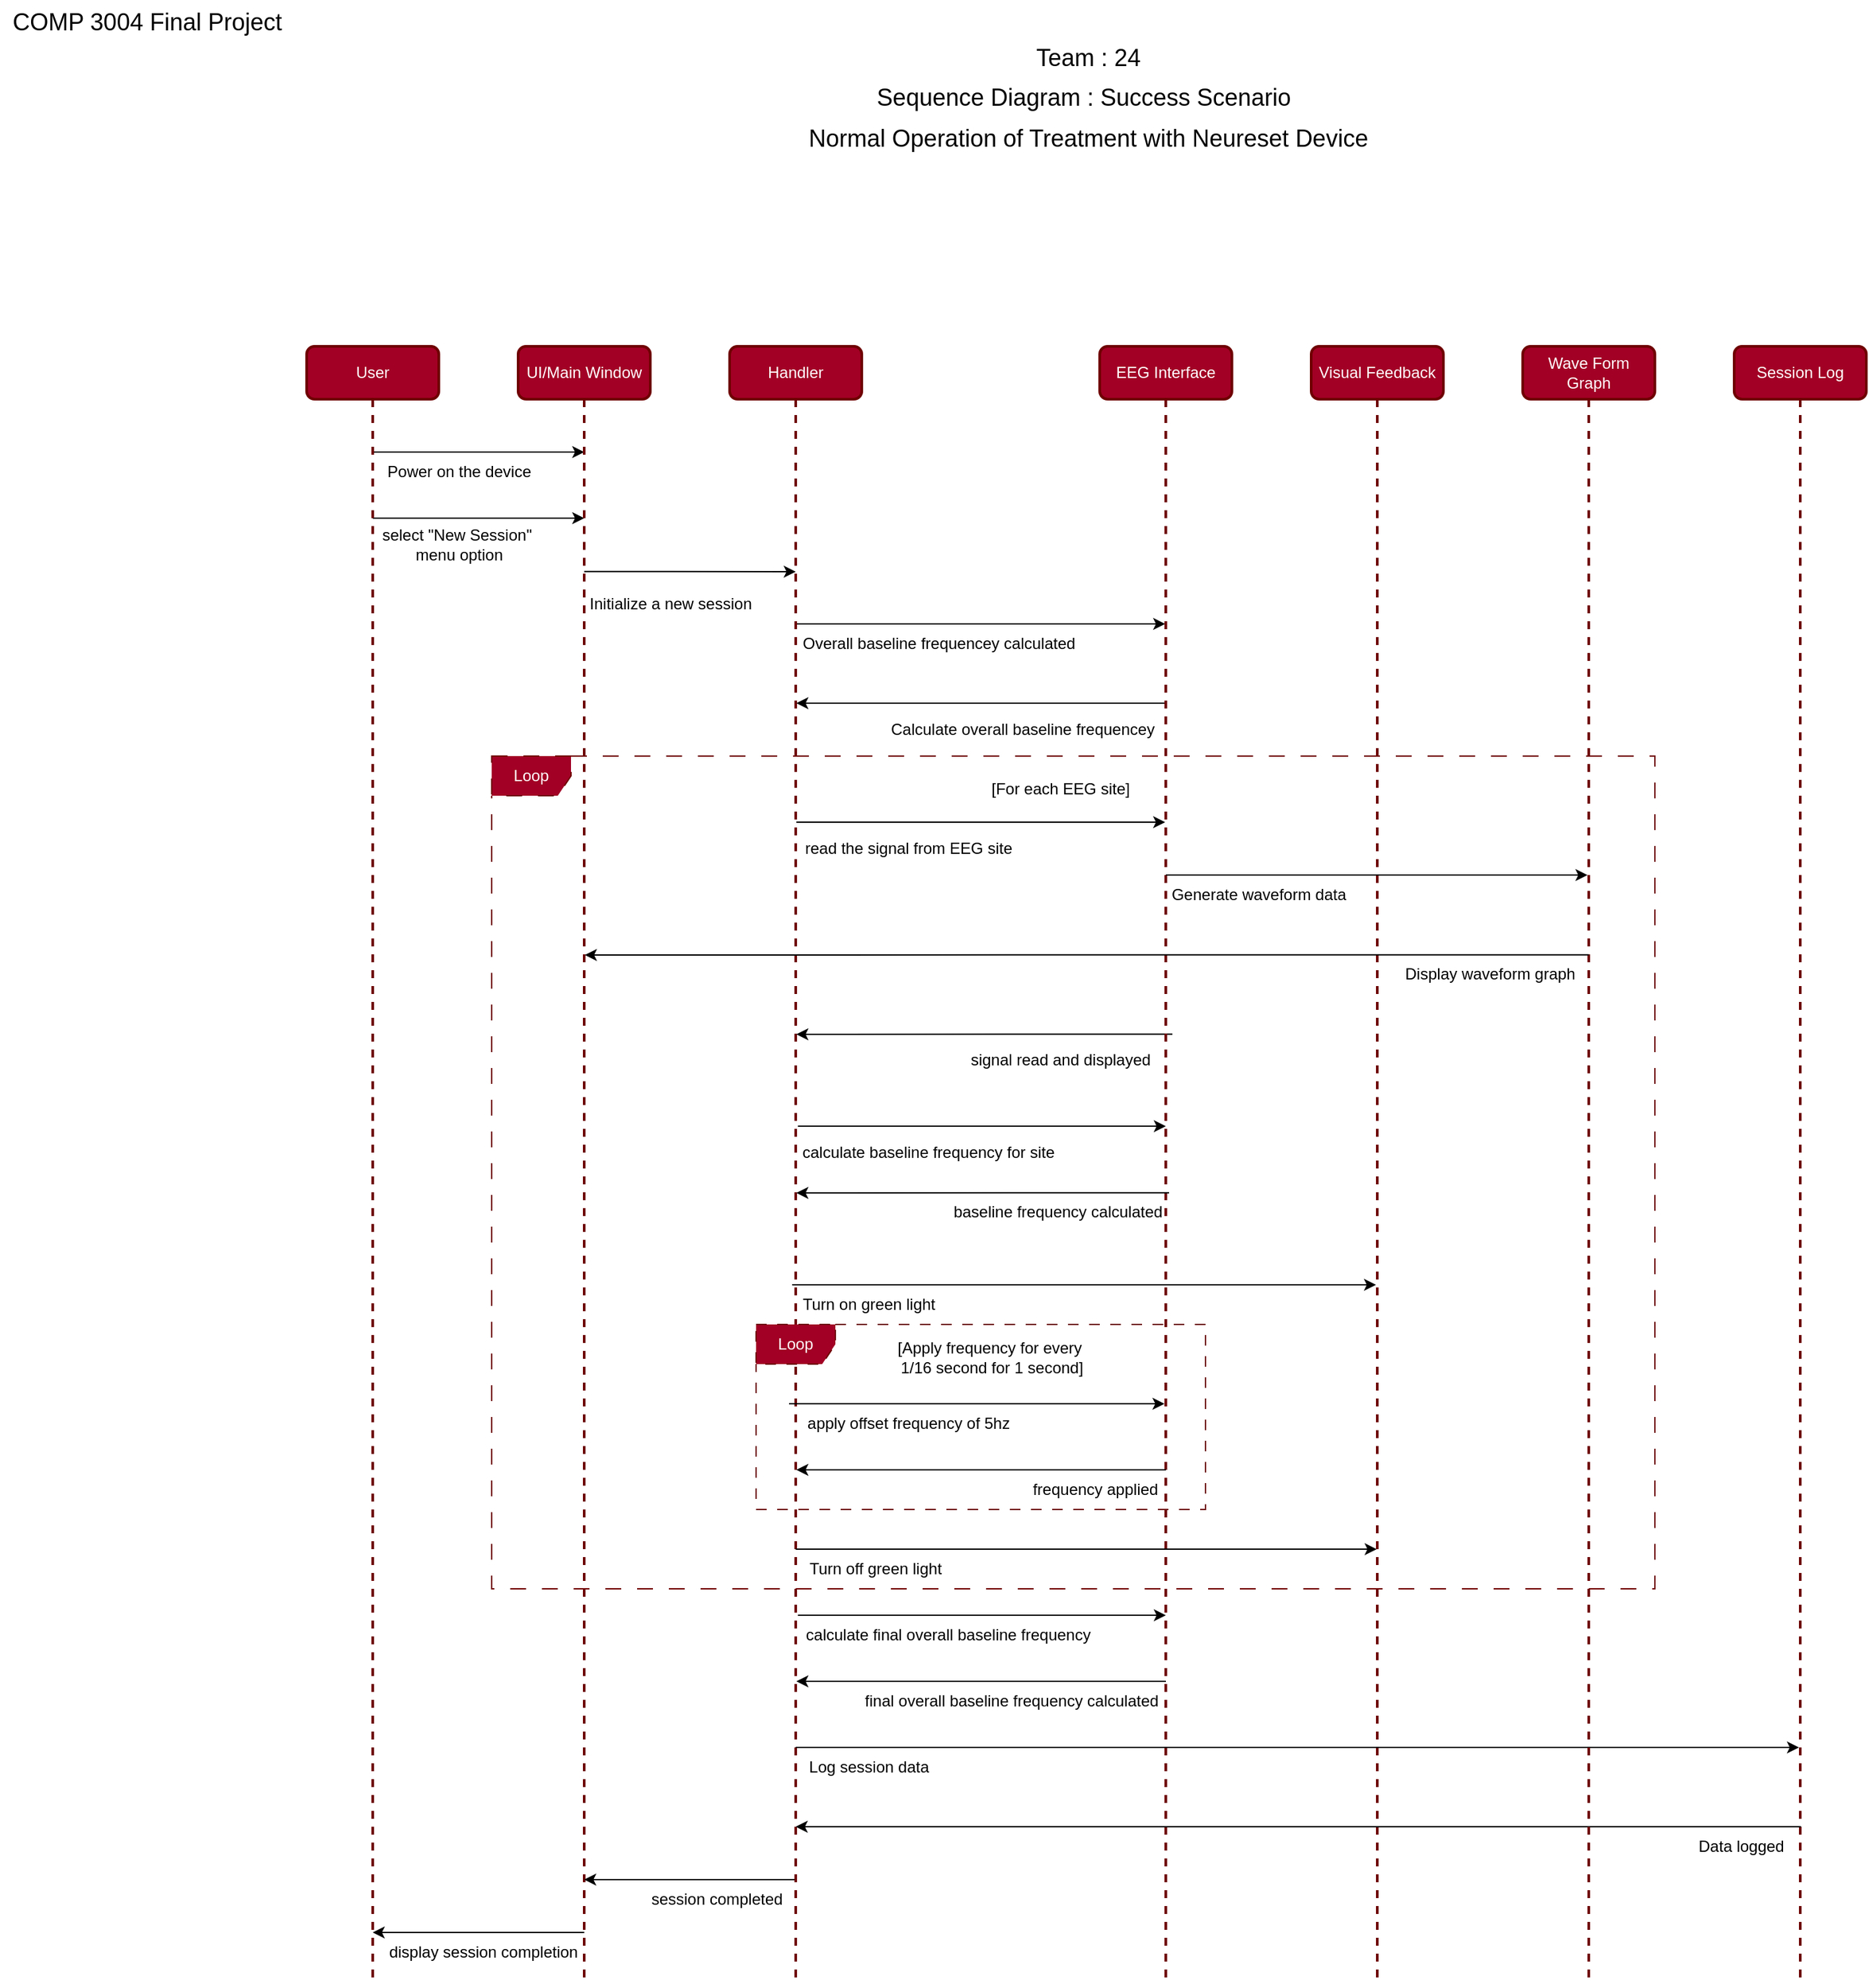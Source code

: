 <mxfile version="24.0.4" type="device">
  <diagram name="Page-1" id="2YBvvXClWsGukQMizWep">
    <mxGraphModel dx="5349" dy="1206" grid="0" gridSize="10" guides="1" tooltips="1" connect="1" arrows="1" fold="1" page="1" pageScale="1" pageWidth="3300" pageHeight="4681" background="#ffffff" math="0" shadow="0">
      <root>
        <mxCell id="0" />
        <mxCell id="1" parent="0" />
        <mxCell id="Qg9o9xCd_ylWm4-MOZsv-5" style="edgeStyle=elbowEdgeStyle;rounded=0;orthogonalLoop=1;jettySize=auto;html=1;elbow=vertical;curved=0;labelBackgroundColor=none;fontColor=default;" edge="1" parent="1">
          <mxGeometry relative="1" as="geometry">
            <mxPoint x="-2190" y="403" as="sourcePoint" />
            <mxPoint x="-2030" y="403" as="targetPoint" />
          </mxGeometry>
        </mxCell>
        <mxCell id="Qg9o9xCd_ylWm4-MOZsv-7" style="edgeStyle=elbowEdgeStyle;rounded=0;orthogonalLoop=1;jettySize=auto;html=1;elbow=vertical;curved=0;labelBackgroundColor=none;fontColor=default;" edge="1" parent="1">
          <mxGeometry relative="1" as="geometry">
            <mxPoint x="-2190" y="453" as="sourcePoint" />
            <mxPoint x="-2030" y="453" as="targetPoint" />
          </mxGeometry>
        </mxCell>
        <mxCell id="aM9ryv3xv72pqoxQDRHE-1" value="User" style="shape=umlLifeline;perimeter=lifelinePerimeter;whiteSpace=wrap;html=1;container=0;dropTarget=0;collapsible=0;recursiveResize=0;outlineConnect=0;portConstraint=eastwest;newEdgeStyle={&quot;edgeStyle&quot;:&quot;elbowEdgeStyle&quot;,&quot;elbow&quot;:&quot;vertical&quot;,&quot;curved&quot;:0,&quot;rounded&quot;:0};rounded=1;strokeWidth=2;labelBackgroundColor=none;fillColor=#a20025;fontColor=#ffffff;strokeColor=#6F0000;" parent="1" vertex="1">
          <mxGeometry x="-2240" y="323" width="100" height="1240" as="geometry" />
        </mxCell>
        <mxCell id="Qg9o9xCd_ylWm4-MOZsv-9" style="edgeStyle=elbowEdgeStyle;rounded=0;orthogonalLoop=1;jettySize=auto;html=1;elbow=vertical;curved=0;labelBackgroundColor=none;fontColor=default;" edge="1" parent="1">
          <mxGeometry relative="1" as="geometry">
            <mxPoint x="-2030" y="493.33" as="sourcePoint" />
            <mxPoint x="-1870" y="493.33" as="targetPoint" />
          </mxGeometry>
        </mxCell>
        <mxCell id="aM9ryv3xv72pqoxQDRHE-5" value="UI/Main Window" style="shape=umlLifeline;perimeter=lifelinePerimeter;whiteSpace=wrap;html=1;container=0;dropTarget=0;collapsible=0;recursiveResize=0;outlineConnect=0;portConstraint=eastwest;newEdgeStyle={&quot;edgeStyle&quot;:&quot;elbowEdgeStyle&quot;,&quot;elbow&quot;:&quot;vertical&quot;,&quot;curved&quot;:0,&quot;rounded&quot;:0};rounded=1;strokeWidth=2;labelBackgroundColor=none;fillColor=#a20025;fontColor=#ffffff;strokeColor=#6F0000;" parent="1" vertex="1">
          <mxGeometry x="-2080" y="323" width="100" height="1240" as="geometry" />
        </mxCell>
        <mxCell id="Qg9o9xCd_ylWm4-MOZsv-11" style="edgeStyle=elbowEdgeStyle;rounded=0;orthogonalLoop=1;jettySize=auto;html=1;elbow=vertical;curved=0;labelBackgroundColor=none;fontColor=default;" edge="1" parent="1" source="Qg9o9xCd_ylWm4-MOZsv-1">
          <mxGeometry relative="1" as="geometry">
            <mxPoint x="-1750.5" y="533" as="sourcePoint" />
            <mxPoint x="-1590.5" y="533" as="targetPoint" />
          </mxGeometry>
        </mxCell>
        <mxCell id="Qg9o9xCd_ylWm4-MOZsv-16" style="edgeStyle=elbowEdgeStyle;rounded=0;orthogonalLoop=1;jettySize=auto;html=1;elbow=vertical;curved=0;labelBackgroundColor=none;fontColor=default;" edge="1" parent="1" source="Qg9o9xCd_ylWm4-MOZsv-1">
          <mxGeometry relative="1" as="geometry">
            <mxPoint x="-1750.5" y="683" as="sourcePoint" />
            <mxPoint x="-1590.5" y="683" as="targetPoint" />
          </mxGeometry>
        </mxCell>
        <mxCell id="Qg9o9xCd_ylWm4-MOZsv-51" style="edgeStyle=elbowEdgeStyle;rounded=0;orthogonalLoop=1;jettySize=auto;html=1;elbow=vertical;curved=0;labelBackgroundColor=none;fontColor=default;" edge="1" parent="1">
          <mxGeometry relative="1" as="geometry">
            <mxPoint x="-1870" y="1483" as="sourcePoint" />
            <mxPoint x="-2030" y="1483" as="targetPoint" />
          </mxGeometry>
        </mxCell>
        <mxCell id="Qg9o9xCd_ylWm4-MOZsv-1" value="Handler" style="shape=umlLifeline;perimeter=lifelinePerimeter;whiteSpace=wrap;html=1;container=0;dropTarget=0;collapsible=0;recursiveResize=0;outlineConnect=0;portConstraint=eastwest;newEdgeStyle={&quot;edgeStyle&quot;:&quot;elbowEdgeStyle&quot;,&quot;elbow&quot;:&quot;vertical&quot;,&quot;curved&quot;:0,&quot;rounded&quot;:0};rounded=1;strokeWidth=2;labelBackgroundColor=none;fillColor=#a20025;fontColor=#ffffff;strokeColor=#6F0000;" vertex="1" parent="1">
          <mxGeometry x="-1920" y="323" width="100" height="1240" as="geometry" />
        </mxCell>
        <mxCell id="Qg9o9xCd_ylWm4-MOZsv-13" style="edgeStyle=elbowEdgeStyle;rounded=0;orthogonalLoop=1;jettySize=auto;html=1;elbow=vertical;curved=0;labelBackgroundColor=none;fontColor=default;" edge="1" parent="1" target="Qg9o9xCd_ylWm4-MOZsv-1">
          <mxGeometry relative="1" as="geometry">
            <mxPoint x="-1590.5" y="593" as="sourcePoint" />
            <mxPoint x="-1750.5" y="593" as="targetPoint" />
          </mxGeometry>
        </mxCell>
        <mxCell id="Qg9o9xCd_ylWm4-MOZsv-18" style="edgeStyle=elbowEdgeStyle;rounded=0;orthogonalLoop=1;jettySize=auto;html=1;elbow=vertical;curved=0;labelBackgroundColor=none;fontColor=default;" edge="1" parent="1" target="Qg9o9xCd_ylWm4-MOZsv-1">
          <mxGeometry relative="1" as="geometry">
            <mxPoint x="-1585" y="843.33" as="sourcePoint" />
            <mxPoint x="-1745" y="843.33" as="targetPoint" />
          </mxGeometry>
        </mxCell>
        <mxCell id="Qg9o9xCd_ylWm4-MOZsv-2" value="EEG Interface" style="shape=umlLifeline;perimeter=lifelinePerimeter;whiteSpace=wrap;html=1;container=0;dropTarget=0;collapsible=0;recursiveResize=0;outlineConnect=0;portConstraint=eastwest;newEdgeStyle={&quot;edgeStyle&quot;:&quot;elbowEdgeStyle&quot;,&quot;elbow&quot;:&quot;vertical&quot;,&quot;curved&quot;:0,&quot;rounded&quot;:0};rounded=1;strokeWidth=2;labelBackgroundColor=none;fillColor=#a20025;fontColor=#ffffff;strokeColor=#6F0000;" vertex="1" parent="1">
          <mxGeometry x="-1640" y="323" width="100" height="1240" as="geometry" />
        </mxCell>
        <mxCell id="Qg9o9xCd_ylWm4-MOZsv-3" value="Visual Feedback" style="shape=umlLifeline;perimeter=lifelinePerimeter;whiteSpace=wrap;html=1;container=0;dropTarget=0;collapsible=0;recursiveResize=0;outlineConnect=0;portConstraint=eastwest;newEdgeStyle={&quot;edgeStyle&quot;:&quot;elbowEdgeStyle&quot;,&quot;elbow&quot;:&quot;vertical&quot;,&quot;curved&quot;:0,&quot;rounded&quot;:0};rounded=1;strokeWidth=2;labelBackgroundColor=none;fillColor=#a20025;fontColor=#ffffff;strokeColor=#6F0000;" vertex="1" parent="1">
          <mxGeometry x="-1480" y="323" width="100" height="1240" as="geometry" />
        </mxCell>
        <mxCell id="Qg9o9xCd_ylWm4-MOZsv-4" value="Session Log" style="shape=umlLifeline;perimeter=lifelinePerimeter;whiteSpace=wrap;html=1;container=0;dropTarget=0;collapsible=0;recursiveResize=0;outlineConnect=0;portConstraint=eastwest;newEdgeStyle={&quot;edgeStyle&quot;:&quot;elbowEdgeStyle&quot;,&quot;elbow&quot;:&quot;vertical&quot;,&quot;curved&quot;:0,&quot;rounded&quot;:0};rounded=1;strokeWidth=2;labelBackgroundColor=none;fillColor=#a20025;fontColor=#ffffff;strokeColor=#6F0000;" vertex="1" parent="1">
          <mxGeometry x="-1160" y="323" width="100" height="1240" as="geometry" />
        </mxCell>
        <mxCell id="Qg9o9xCd_ylWm4-MOZsv-6" value="Power on the device" style="text;html=1;align=center;verticalAlign=middle;resizable=0;points=[];autosize=1;strokeColor=none;fillColor=none;labelBackgroundColor=none;" vertex="1" parent="1">
          <mxGeometry x="-2190" y="403" width="130" height="30" as="geometry" />
        </mxCell>
        <mxCell id="Qg9o9xCd_ylWm4-MOZsv-8" value="select &quot;New Session&quot;&amp;nbsp;&lt;div&gt;menu option&lt;/div&gt;" style="text;html=1;align=center;verticalAlign=middle;resizable=0;points=[];autosize=1;strokeColor=none;fillColor=none;labelBackgroundColor=none;" vertex="1" parent="1">
          <mxGeometry x="-2195" y="453" width="140" height="40" as="geometry" />
        </mxCell>
        <mxCell id="Qg9o9xCd_ylWm4-MOZsv-10" value="Initialize a new session" style="text;html=1;align=center;verticalAlign=middle;resizable=0;points=[];autosize=1;strokeColor=none;fillColor=none;labelBackgroundColor=none;" vertex="1" parent="1">
          <mxGeometry x="-2040" y="503" width="150" height="30" as="geometry" />
        </mxCell>
        <mxCell id="Qg9o9xCd_ylWm4-MOZsv-12" value="Calculate overall&amp;nbsp;&lt;span style=&quot;background-color: initial;&quot;&gt;baseline frequencey&amp;nbsp;&lt;/span&gt;" style="text;html=1;align=center;verticalAlign=middle;resizable=0;points=[];autosize=1;strokeColor=none;fillColor=none;labelBackgroundColor=none;" vertex="1" parent="1">
          <mxGeometry x="-1812.5" y="598" width="230" height="30" as="geometry" />
        </mxCell>
        <mxCell id="Qg9o9xCd_ylWm4-MOZsv-14" value="Overall baseline&amp;nbsp;&lt;span style=&quot;background-color: initial;&quot;&gt;frequencey&amp;nbsp;&lt;/span&gt;&lt;span style=&quot;background-color: initial;&quot;&gt;calculated&lt;/span&gt;" style="text;html=1;align=center;verticalAlign=middle;resizable=0;points=[];autosize=1;strokeColor=none;fillColor=none;labelBackgroundColor=none;" vertex="1" parent="1">
          <mxGeometry x="-1877.5" y="533" width="230" height="30" as="geometry" />
        </mxCell>
        <mxCell id="Qg9o9xCd_ylWm4-MOZsv-15" value="[For each EEG site]" style="text;html=1;align=center;verticalAlign=middle;resizable=0;points=[];autosize=1;strokeColor=none;fillColor=none;labelBackgroundColor=none;" vertex="1" parent="1">
          <mxGeometry x="-1735" y="643" width="130" height="30" as="geometry" />
        </mxCell>
        <mxCell id="Qg9o9xCd_ylWm4-MOZsv-17" value="read the signal from&amp;nbsp;&lt;span style=&quot;background-color: initial;&quot;&gt;EEG site&lt;/span&gt;" style="text;html=1;align=center;verticalAlign=middle;resizable=0;points=[];autosize=1;strokeColor=none;fillColor=none;labelBackgroundColor=none;" vertex="1" parent="1">
          <mxGeometry x="-1875" y="688" width="180" height="30" as="geometry" />
        </mxCell>
        <mxCell id="Qg9o9xCd_ylWm4-MOZsv-19" value="signal read and displayed" style="text;html=1;align=center;verticalAlign=middle;resizable=0;points=[];autosize=1;strokeColor=none;fillColor=none;labelBackgroundColor=none;" vertex="1" parent="1">
          <mxGeometry x="-1750" y="848" width="160" height="30" as="geometry" />
        </mxCell>
        <mxCell id="Qg9o9xCd_ylWm4-MOZsv-20" style="edgeStyle=elbowEdgeStyle;rounded=0;orthogonalLoop=1;jettySize=auto;html=1;elbow=vertical;curved=0;labelBackgroundColor=none;fontColor=default;" edge="1" parent="1">
          <mxGeometry relative="1" as="geometry">
            <mxPoint x="-1868.333" y="912.997" as="sourcePoint" />
            <mxPoint x="-1590" y="913.33" as="targetPoint" />
          </mxGeometry>
        </mxCell>
        <mxCell id="Qg9o9xCd_ylWm4-MOZsv-21" value="calculate baseline&lt;span style=&quot;background-color: initial;&quot;&gt;&amp;nbsp;frequency for site&lt;/span&gt;" style="text;html=1;align=center;verticalAlign=middle;resizable=0;points=[];autosize=1;strokeColor=none;fillColor=none;labelBackgroundColor=none;" vertex="1" parent="1">
          <mxGeometry x="-1875" y="918" width="210" height="30" as="geometry" />
        </mxCell>
        <mxCell id="Qg9o9xCd_ylWm4-MOZsv-22" style="edgeStyle=elbowEdgeStyle;rounded=0;orthogonalLoop=1;jettySize=auto;html=1;elbow=vertical;curved=0;labelBackgroundColor=none;fontColor=default;" edge="1" parent="1" target="Qg9o9xCd_ylWm4-MOZsv-1">
          <mxGeometry relative="1" as="geometry">
            <mxPoint x="-1587.5" y="963.33" as="sourcePoint" />
            <mxPoint x="-1747.5" y="963.33" as="targetPoint" />
          </mxGeometry>
        </mxCell>
        <mxCell id="Qg9o9xCd_ylWm4-MOZsv-23" value="baseline frequency&amp;nbsp;&lt;span style=&quot;background-color: initial;&quot;&gt;calculated&lt;/span&gt;" style="text;html=1;align=center;verticalAlign=middle;resizable=0;points=[];autosize=1;strokeColor=none;fillColor=none;labelBackgroundColor=none;" vertex="1" parent="1">
          <mxGeometry x="-1762.5" y="963" width="180" height="30" as="geometry" />
        </mxCell>
        <mxCell id="Qg9o9xCd_ylWm4-MOZsv-24" style="edgeStyle=elbowEdgeStyle;rounded=0;orthogonalLoop=1;jettySize=auto;html=1;elbow=vertical;curved=0;labelBackgroundColor=none;fontColor=default;" edge="1" parent="1" target="Qg9o9xCd_ylWm4-MOZsv-3">
          <mxGeometry relative="1" as="geometry">
            <mxPoint x="-1872.663" y="1033.003" as="sourcePoint" />
            <mxPoint x="-1432" y="1033" as="targetPoint" />
            <Array as="points">
              <mxPoint x="-1870" y="1033" />
            </Array>
          </mxGeometry>
        </mxCell>
        <mxCell id="Qg9o9xCd_ylWm4-MOZsv-25" value="Turn on green light" style="text;html=1;align=center;verticalAlign=middle;resizable=0;points=[];autosize=1;strokeColor=none;fillColor=none;labelBackgroundColor=none;" vertex="1" parent="1">
          <mxGeometry x="-1875" y="1033" width="120" height="30" as="geometry" />
        </mxCell>
        <mxCell id="Qg9o9xCd_ylWm4-MOZsv-28" value="apply offset frequency of 5hz" style="text;html=1;align=center;verticalAlign=middle;resizable=0;points=[];autosize=1;strokeColor=none;fillColor=none;labelBackgroundColor=none;" vertex="1" parent="1">
          <mxGeometry x="-1875" y="1123" width="180" height="30" as="geometry" />
        </mxCell>
        <mxCell id="Qg9o9xCd_ylWm4-MOZsv-29" style="edgeStyle=elbowEdgeStyle;rounded=0;orthogonalLoop=1;jettySize=auto;html=1;elbow=vertical;curved=0;labelBackgroundColor=none;fontColor=default;" edge="1" parent="1" target="Qg9o9xCd_ylWm4-MOZsv-1">
          <mxGeometry relative="1" as="geometry">
            <mxPoint x="-1590" y="1173" as="sourcePoint" />
            <mxPoint x="-1750" y="1173" as="targetPoint" />
          </mxGeometry>
        </mxCell>
        <mxCell id="Qg9o9xCd_ylWm4-MOZsv-30" value="frequency applied&amp;nbsp;" style="text;html=1;align=center;verticalAlign=middle;resizable=0;points=[];autosize=1;strokeColor=none;fillColor=none;labelBackgroundColor=none;" vertex="1" parent="1">
          <mxGeometry x="-1702.5" y="1173" width="120" height="30" as="geometry" />
        </mxCell>
        <mxCell id="Qg9o9xCd_ylWm4-MOZsv-31" style="edgeStyle=elbowEdgeStyle;rounded=0;orthogonalLoop=1;jettySize=auto;html=1;elbow=vertical;curved=0;labelBackgroundColor=none;fontColor=default;" edge="1" parent="1">
          <mxGeometry relative="1" as="geometry">
            <mxPoint x="-1862.5" y="1233" as="sourcePoint" />
            <mxPoint x="-1430.5" y="1233" as="targetPoint" />
            <Array as="points">
              <mxPoint x="-1870" y="1233" />
            </Array>
          </mxGeometry>
        </mxCell>
        <mxCell id="Qg9o9xCd_ylWm4-MOZsv-32" value="Turn off green light" style="text;html=1;align=center;verticalAlign=middle;resizable=0;points=[];autosize=1;strokeColor=none;fillColor=none;labelBackgroundColor=none;" vertex="1" parent="1">
          <mxGeometry x="-1870" y="1233" width="120" height="30" as="geometry" />
        </mxCell>
        <mxCell id="Qg9o9xCd_ylWm4-MOZsv-33" style="edgeStyle=elbowEdgeStyle;rounded=0;orthogonalLoop=1;jettySize=auto;html=1;elbow=vertical;curved=0;labelBackgroundColor=none;fontColor=default;" edge="1" parent="1" target="Qg9o9xCd_ylWm4-MOZsv-2">
          <mxGeometry relative="1" as="geometry">
            <mxPoint x="-1875" y="1123" as="sourcePoint" />
            <mxPoint x="-1715" y="1123" as="targetPoint" />
          </mxGeometry>
        </mxCell>
        <mxCell id="Qg9o9xCd_ylWm4-MOZsv-34" value="calculate final overall&amp;nbsp;&lt;span style=&quot;background-color: initial;&quot;&gt;baseline frequency&lt;/span&gt;" style="text;html=1;align=center;verticalAlign=middle;resizable=0;points=[];autosize=1;strokeColor=none;fillColor=none;labelBackgroundColor=none;" vertex="1" parent="1">
          <mxGeometry x="-1875" y="1283" width="240" height="30" as="geometry" />
        </mxCell>
        <mxCell id="Qg9o9xCd_ylWm4-MOZsv-35" style="edgeStyle=elbowEdgeStyle;rounded=0;orthogonalLoop=1;jettySize=auto;html=1;elbow=vertical;curved=0;labelBackgroundColor=none;fontColor=default;" edge="1" parent="1" target="Qg9o9xCd_ylWm4-MOZsv-1">
          <mxGeometry relative="1" as="geometry">
            <mxPoint x="-1590" y="1333" as="sourcePoint" />
            <mxPoint x="-1750" y="1333" as="targetPoint" />
          </mxGeometry>
        </mxCell>
        <mxCell id="Qg9o9xCd_ylWm4-MOZsv-36" value="final overall baseline&amp;nbsp;&lt;span style=&quot;background-color: initial;&quot;&gt;frequency calculated&lt;/span&gt;" style="text;html=1;align=center;verticalAlign=middle;resizable=0;points=[];autosize=1;strokeColor=none;fillColor=none;labelBackgroundColor=none;" vertex="1" parent="1">
          <mxGeometry x="-1832.5" y="1333" width="250" height="30" as="geometry" />
        </mxCell>
        <mxCell id="Qg9o9xCd_ylWm4-MOZsv-37" style="edgeStyle=elbowEdgeStyle;rounded=0;orthogonalLoop=1;jettySize=auto;html=1;elbow=vertical;curved=0;labelBackgroundColor=none;fontColor=default;" edge="1" parent="1" target="Qg9o9xCd_ylWm4-MOZsv-4">
          <mxGeometry relative="1" as="geometry">
            <mxPoint x="-1870" y="1383" as="sourcePoint" />
            <mxPoint x="-1230.5" y="1383.333" as="targetPoint" />
            <Array as="points">
              <mxPoint x="-1100" y="1383" />
            </Array>
          </mxGeometry>
        </mxCell>
        <mxCell id="Qg9o9xCd_ylWm4-MOZsv-38" value="Log session data" style="text;html=1;align=center;verticalAlign=middle;resizable=0;points=[];autosize=1;strokeColor=none;fillColor=none;labelBackgroundColor=none;" vertex="1" parent="1">
          <mxGeometry x="-1870" y="1383" width="110" height="30" as="geometry" />
        </mxCell>
        <mxCell id="Qg9o9xCd_ylWm4-MOZsv-39" style="edgeStyle=elbowEdgeStyle;rounded=0;orthogonalLoop=1;jettySize=auto;html=1;elbow=vertical;curved=0;labelBackgroundColor=none;fontColor=default;" edge="1" parent="1">
          <mxGeometry relative="1" as="geometry">
            <mxPoint x="-1269.5" y="1443" as="sourcePoint" />
            <mxPoint x="-1870" y="1443" as="targetPoint" />
            <Array as="points">
              <mxPoint x="-1109.5" y="1443" />
            </Array>
          </mxGeometry>
        </mxCell>
        <mxCell id="Qg9o9xCd_ylWm4-MOZsv-40" value="Data logged" style="text;html=1;align=center;verticalAlign=middle;resizable=0;points=[];autosize=1;strokeColor=none;fillColor=none;labelBackgroundColor=none;" vertex="1" parent="1">
          <mxGeometry x="-1200" y="1443" width="90" height="30" as="geometry" />
        </mxCell>
        <mxCell id="Qg9o9xCd_ylWm4-MOZsv-41" value="Wave Form Graph" style="shape=umlLifeline;perimeter=lifelinePerimeter;whiteSpace=wrap;html=1;container=0;dropTarget=0;collapsible=0;recursiveResize=0;outlineConnect=0;portConstraint=eastwest;newEdgeStyle={&quot;edgeStyle&quot;:&quot;elbowEdgeStyle&quot;,&quot;elbow&quot;:&quot;vertical&quot;,&quot;curved&quot;:0,&quot;rounded&quot;:0};shadow=0;textShadow=0;glass=0;rounded=1;strokeWidth=2;labelBackgroundColor=none;fillColor=#a20025;fontColor=#ffffff;strokeColor=#6F0000;" vertex="1" parent="1">
          <mxGeometry x="-1320" y="323" width="100" height="1240" as="geometry" />
        </mxCell>
        <mxCell id="Qg9o9xCd_ylWm4-MOZsv-43" style="edgeStyle=elbowEdgeStyle;rounded=0;orthogonalLoop=1;jettySize=auto;html=1;elbow=vertical;curved=0;labelBackgroundColor=none;fontColor=default;" edge="1" parent="1" target="Qg9o9xCd_ylWm4-MOZsv-41">
          <mxGeometry relative="1" as="geometry">
            <mxPoint x="-1590" y="723" as="sourcePoint" />
            <mxPoint x="-1309.5" y="723" as="targetPoint" />
          </mxGeometry>
        </mxCell>
        <mxCell id="Qg9o9xCd_ylWm4-MOZsv-44" value="Generate waveform data" style="text;html=1;align=center;verticalAlign=middle;resizable=0;points=[];autosize=1;strokeColor=none;fillColor=none;labelBackgroundColor=none;" vertex="1" parent="1">
          <mxGeometry x="-1600" y="723" width="160" height="30" as="geometry" />
        </mxCell>
        <mxCell id="Qg9o9xCd_ylWm4-MOZsv-45" style="edgeStyle=elbowEdgeStyle;rounded=0;orthogonalLoop=1;jettySize=auto;html=1;elbow=vertical;curved=0;labelBackgroundColor=none;fontColor=default;" edge="1" parent="1" target="aM9ryv3xv72pqoxQDRHE-5">
          <mxGeometry relative="1" as="geometry">
            <mxPoint x="-1270" y="783.33" as="sourcePoint" />
            <mxPoint x="-1430" y="783.33" as="targetPoint" />
          </mxGeometry>
        </mxCell>
        <mxCell id="Qg9o9xCd_ylWm4-MOZsv-46" value="Display waveform graph" style="text;html=1;align=center;verticalAlign=middle;resizable=0;points=[];autosize=1;strokeColor=none;fillColor=none;labelBackgroundColor=none;" vertex="1" parent="1">
          <mxGeometry x="-1420" y="783" width="150" height="30" as="geometry" />
        </mxCell>
        <mxCell id="Qg9o9xCd_ylWm4-MOZsv-26" value="[Apply frequency for every&amp;nbsp;&lt;div&gt;&lt;span style=&quot;background-color: initial;&quot;&gt;1/16 second for 1 second]&lt;/span&gt;&lt;/div&gt;" style="text;html=1;align=center;verticalAlign=middle;resizable=0;points=[];autosize=1;strokeColor=none;fillColor=none;labelBackgroundColor=none;" vertex="1" parent="1">
          <mxGeometry x="-1807.5" y="1068" width="170" height="40" as="geometry" />
        </mxCell>
        <mxCell id="Qg9o9xCd_ylWm4-MOZsv-50" style="edgeStyle=elbowEdgeStyle;rounded=0;orthogonalLoop=1;jettySize=auto;html=1;elbow=vertical;curved=0;labelBackgroundColor=none;fontColor=default;" edge="1" parent="1">
          <mxGeometry relative="1" as="geometry">
            <mxPoint x="-1868.333" y="1282.997" as="sourcePoint" />
            <mxPoint x="-1590" y="1283.33" as="targetPoint" />
          </mxGeometry>
        </mxCell>
        <mxCell id="Qg9o9xCd_ylWm4-MOZsv-52" value="session completed" style="text;html=1;align=center;verticalAlign=middle;resizable=0;points=[];autosize=1;strokeColor=none;fillColor=none;labelBackgroundColor=none;" vertex="1" parent="1">
          <mxGeometry x="-1990" y="1483" width="120" height="30" as="geometry" />
        </mxCell>
        <mxCell id="Qg9o9xCd_ylWm4-MOZsv-53" style="edgeStyle=elbowEdgeStyle;rounded=0;orthogonalLoop=1;jettySize=auto;html=1;elbow=vertical;curved=0;labelBackgroundColor=none;fontColor=default;" edge="1" parent="1">
          <mxGeometry relative="1" as="geometry">
            <mxPoint x="-2030" y="1523" as="sourcePoint" />
            <mxPoint x="-2190" y="1523" as="targetPoint" />
          </mxGeometry>
        </mxCell>
        <mxCell id="Qg9o9xCd_ylWm4-MOZsv-54" value="display session completion&amp;nbsp;" style="text;html=1;align=center;verticalAlign=middle;resizable=0;points=[];autosize=1;strokeColor=none;fillColor=none;labelBackgroundColor=none;" vertex="1" parent="1">
          <mxGeometry x="-2190" y="1523" width="170" height="30" as="geometry" />
        </mxCell>
        <mxCell id="Qg9o9xCd_ylWm4-MOZsv-55" value="Loop" style="shape=umlFrame;whiteSpace=wrap;html=1;pointerEvents=0;dashed=1;dashPattern=12 12;shadow=0;textShadow=0;labelBackgroundColor=none;fillColor=#a20025;fontColor=#ffffff;strokeColor=#6F0000;" vertex="1" parent="1">
          <mxGeometry x="-2100" y="633" width="880" height="630" as="geometry" />
        </mxCell>
        <mxCell id="Qg9o9xCd_ylWm4-MOZsv-56" value="Loop" style="shape=umlFrame;whiteSpace=wrap;html=1;pointerEvents=0;dashed=1;dashPattern=8 8;shadow=0;textShadow=0;labelBackgroundColor=none;fillColor=#a20025;fontColor=#ffffff;strokeColor=#6F0000;" vertex="1" parent="1">
          <mxGeometry x="-1900" y="1063" width="340" height="140" as="geometry" />
        </mxCell>
        <mxCell id="Qg9o9xCd_ylWm4-MOZsv-57" value="&lt;font style=&quot;font-size: 18px;&quot;&gt;Team : 24&lt;/font&gt;" style="text;html=1;align=center;verticalAlign=middle;resizable=0;points=[];autosize=1;strokeColor=none;fillColor=none;" vertex="1" parent="1">
          <mxGeometry x="-1698" y="88" width="97" height="34" as="geometry" />
        </mxCell>
        <mxCell id="Qg9o9xCd_ylWm4-MOZsv-58" value="&lt;font style=&quot;font-size: 18px;&quot;&gt;Sequence Diagram : Success Scenario&amp;nbsp;&lt;/font&gt;" style="text;html=1;align=center;verticalAlign=middle;resizable=0;points=[];autosize=1;strokeColor=none;fillColor=none;" vertex="1" parent="1">
          <mxGeometry x="-1818" y="118" width="336" height="34" as="geometry" />
        </mxCell>
        <mxCell id="Qg9o9xCd_ylWm4-MOZsv-59" value="&lt;font style=&quot;font-size: 18px;&quot;&gt;Normal Operation of Treatment with Neureset Device&lt;/font&gt;" style="text;html=1;align=center;verticalAlign=middle;resizable=0;points=[];autosize=1;strokeColor=none;fillColor=none;" vertex="1" parent="1">
          <mxGeometry x="-1870" y="149" width="441" height="34" as="geometry" />
        </mxCell>
        <mxCell id="Qg9o9xCd_ylWm4-MOZsv-61" value="&lt;font style=&quot;font-size: 18px;&quot;&gt;COMP 3004 Final Project&lt;/font&gt;" style="text;html=1;align=center;verticalAlign=middle;resizable=0;points=[];autosize=1;strokeColor=none;fillColor=none;" vertex="1" parent="1">
          <mxGeometry x="-2472" y="61" width="222" height="34" as="geometry" />
        </mxCell>
      </root>
    </mxGraphModel>
  </diagram>
</mxfile>
